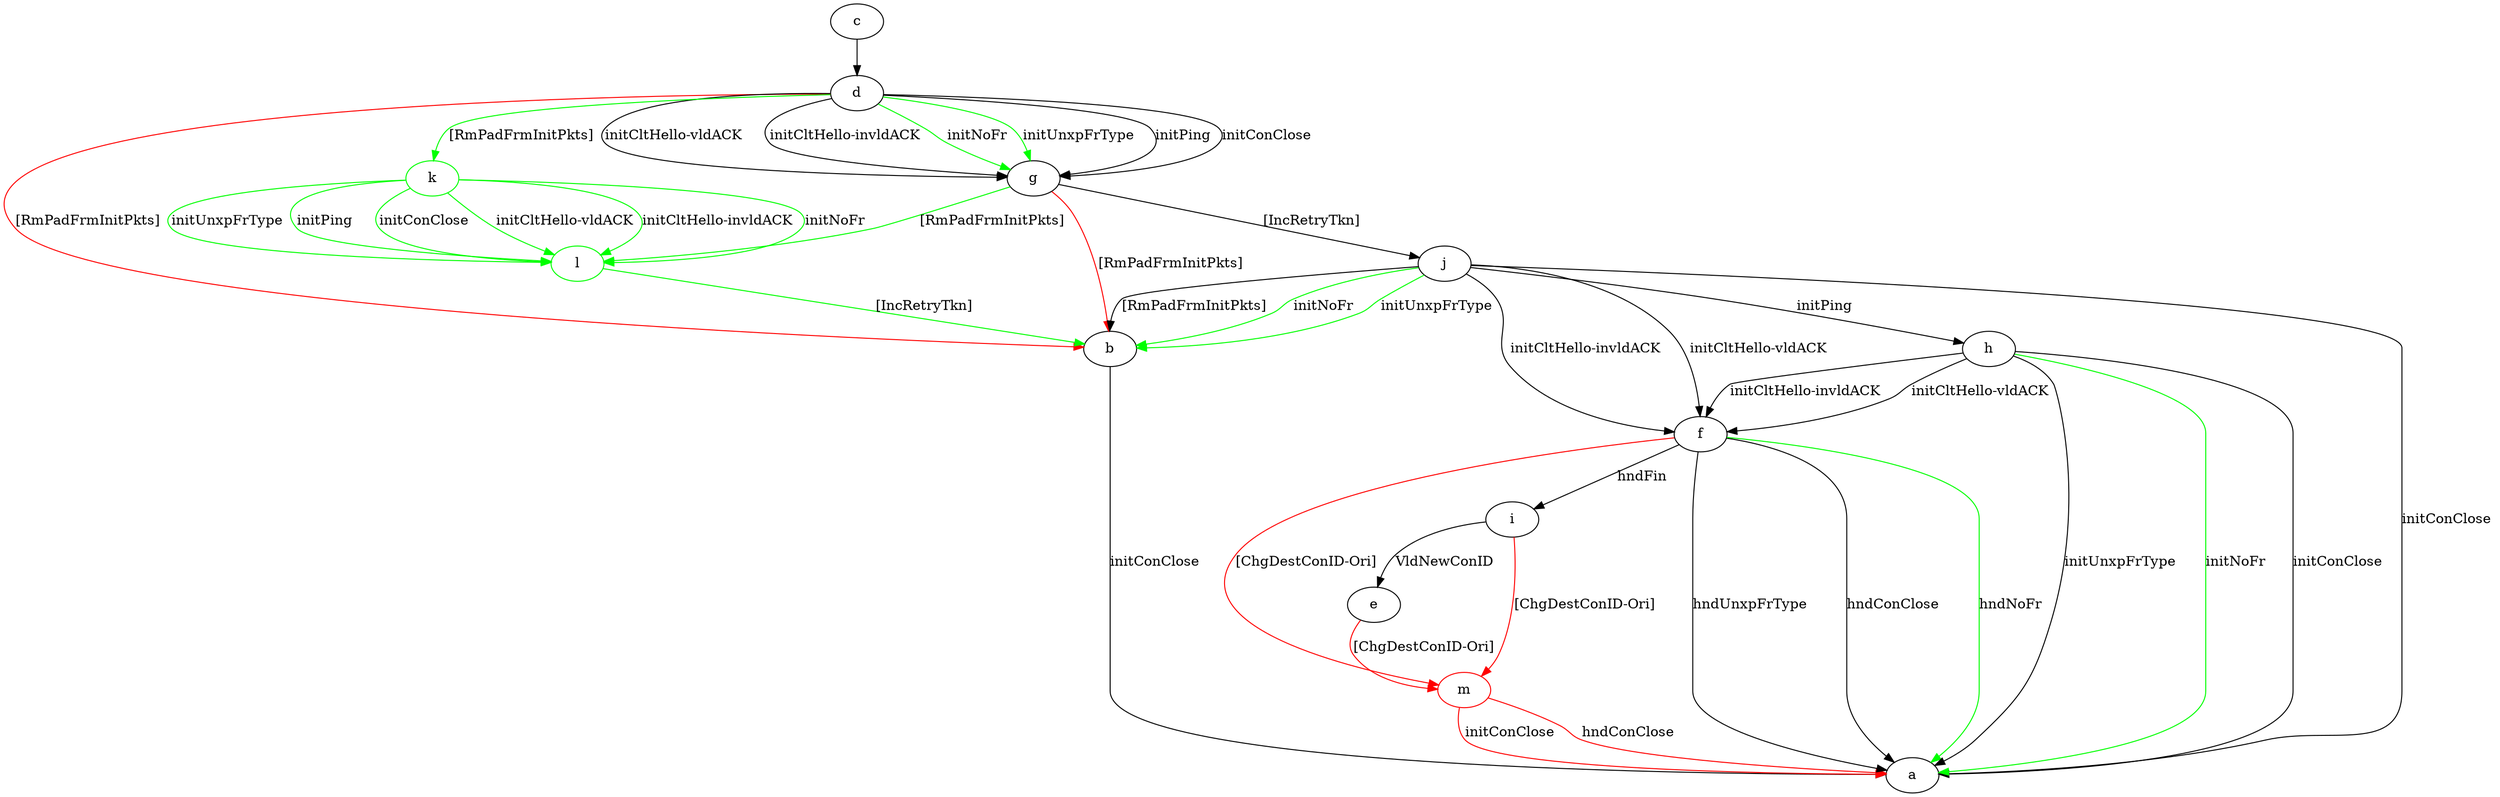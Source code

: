digraph "" {
	b -> a	[key=0,
		label="initConClose "];
	c -> d	[key=0];
	d -> b	[key=0,
		color=red,
		label="[RmPadFrmInitPkts] "];
	d -> g	[key=0,
		label="initPing "];
	d -> g	[key=1,
		label="initConClose "];
	d -> g	[key=2,
		label="initCltHello-vldACK "];
	d -> g	[key=3,
		label="initCltHello-invldACK "];
	d -> g	[key=4,
		color=green,
		label="initNoFr "];
	d -> g	[key=5,
		color=green,
		label="initUnxpFrType "];
	k	[color=green];
	d -> k	[key=0,
		color=green,
		label="[RmPadFrmInitPkts] "];
	m	[color=red];
	e -> m	[key=0,
		color=red,
		label="[ChgDestConID-Ori] "];
	f -> a	[key=0,
		label="hndUnxpFrType "];
	f -> a	[key=1,
		label="hndConClose "];
	f -> a	[key=2,
		color=green,
		label="hndNoFr "];
	f -> i	[key=0,
		label="hndFin "];
	f -> m	[key=0,
		color=red,
		label="[ChgDestConID-Ori] "];
	g -> b	[key=0,
		color=red,
		label="[RmPadFrmInitPkts] "];
	g -> j	[key=0,
		label="[IncRetryTkn] "];
	l	[color=green];
	g -> l	[key=0,
		color=green,
		label="[RmPadFrmInitPkts] "];
	h -> a	[key=0,
		label="initConClose "];
	h -> a	[key=1,
		label="initUnxpFrType "];
	h -> a	[key=2,
		color=green,
		label="initNoFr "];
	h -> f	[key=0,
		label="initCltHello-vldACK "];
	h -> f	[key=1,
		label="initCltHello-invldACK "];
	i -> e	[key=0,
		label="VldNewConID "];
	i -> m	[key=0,
		color=red,
		label="[ChgDestConID-Ori] "];
	j -> a	[key=0,
		label="initConClose "];
	j -> b	[key=0,
		label="[RmPadFrmInitPkts] "];
	j -> b	[key=1,
		color=green,
		label="initNoFr "];
	j -> b	[key=2,
		color=green,
		label="initUnxpFrType "];
	j -> f	[key=0,
		label="initCltHello-vldACK "];
	j -> f	[key=1,
		label="initCltHello-invldACK "];
	j -> h	[key=0,
		label="initPing "];
	k -> l	[key=0,
		color=green,
		label="initPing "];
	k -> l	[key=1,
		color=green,
		label="initConClose "];
	k -> l	[key=2,
		color=green,
		label="initCltHello-vldACK "];
	k -> l	[key=3,
		color=green,
		label="initCltHello-invldACK "];
	k -> l	[key=4,
		color=green,
		label="initNoFr "];
	k -> l	[key=5,
		color=green,
		label="initUnxpFrType "];
	l -> b	[key=0,
		color=green,
		label="[IncRetryTkn] "];
	m -> a	[key=0,
		color=red,
		label="initConClose "];
	m -> a	[key=1,
		color=red,
		label="hndConClose "];
}
